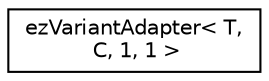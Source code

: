 digraph "Graphical Class Hierarchy"
{
 // LATEX_PDF_SIZE
  edge [fontname="Helvetica",fontsize="10",labelfontname="Helvetica",labelfontsize="10"];
  node [fontname="Helvetica",fontsize="10",shape=record];
  rankdir="LR";
  Node0 [label="ezVariantAdapter\< T,\l C, 1, 1 \>",height=0.2,width=0.4,color="black", fillcolor="white", style="filled",URL="$d9/da2/structez_variant_adapter_3_01_t_00_01_c_00_011_00_011_01_4.htm",tooltip=" "];
}
